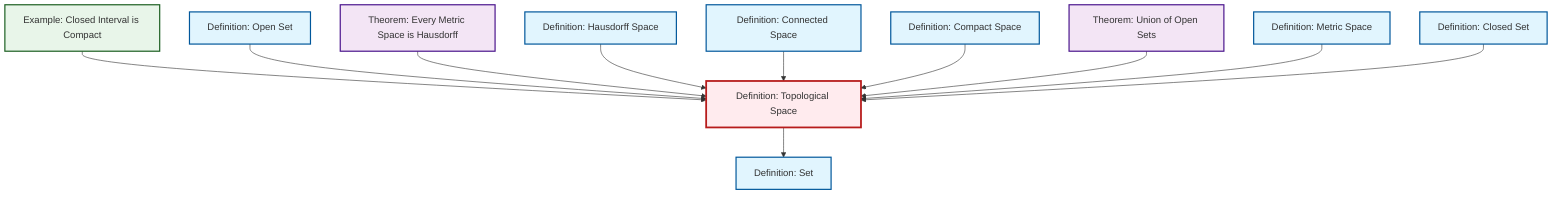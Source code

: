 graph TD
    classDef definition fill:#e1f5fe,stroke:#01579b,stroke-width:2px
    classDef theorem fill:#f3e5f5,stroke:#4a148c,stroke-width:2px
    classDef axiom fill:#fff3e0,stroke:#e65100,stroke-width:2px
    classDef example fill:#e8f5e9,stroke:#1b5e20,stroke-width:2px
    classDef current fill:#ffebee,stroke:#b71c1c,stroke-width:3px
    ex-closed-interval-compact["Example: Closed Interval is Compact"]:::example
    thm-union-open-sets["Theorem: Union of Open Sets"]:::theorem
    def-metric-space["Definition: Metric Space"]:::definition
    def-set["Definition: Set"]:::definition
    def-topological-space["Definition: Topological Space"]:::definition
    def-hausdorff["Definition: Hausdorff Space"]:::definition
    def-closed-set["Definition: Closed Set"]:::definition
    def-compact["Definition: Compact Space"]:::definition
    thm-metric-hausdorff["Theorem: Every Metric Space is Hausdorff"]:::theorem
    def-open-set["Definition: Open Set"]:::definition
    def-connected["Definition: Connected Space"]:::definition
    ex-closed-interval-compact --> def-topological-space
    def-open-set --> def-topological-space
    thm-metric-hausdorff --> def-topological-space
    def-hausdorff --> def-topological-space
    def-connected --> def-topological-space
    def-compact --> def-topological-space
    thm-union-open-sets --> def-topological-space
    def-metric-space --> def-topological-space
    def-topological-space --> def-set
    def-closed-set --> def-topological-space
    class def-topological-space current